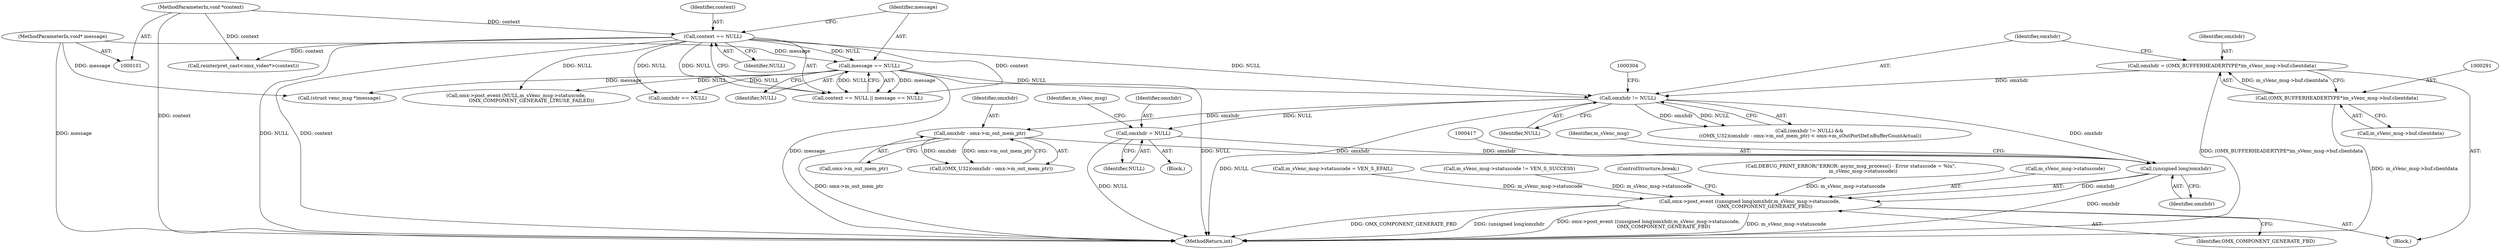 digraph "0_Android_7558d03e6498e970b761aa44fff6b2c659202d95_3@pointer" {
"1000416" [label="(Call,(unsigned long)omxhdr)"];
"1000407" [label="(Call,omxhdr = NULL)"];
"1000299" [label="(Call,omxhdr != NULL)"];
"1000288" [label="(Call,omxhdr = (OMX_BUFFERHEADERTYPE*)m_sVenc_msg->buf.clientdata)"];
"1000290" [label="(Call,(OMX_BUFFERHEADERTYPE*)m_sVenc_msg->buf.clientdata)"];
"1000123" [label="(Call,context == NULL)"];
"1000102" [label="(MethodParameterIn,void *context)"];
"1000126" [label="(Call,message == NULL)"];
"1000103" [label="(MethodParameterIn,void* message)"];
"1000305" [label="(Call,omxhdr - omx->m_out_mem_ptr)"];
"1000415" [label="(Call,omx->post_event ((unsigned long)omxhdr,m_sVenc_msg->statuscode,\n                    OMX_COMPONENT_GENERATE_FBD))"];
"1000299" [label="(Call,omxhdr != NULL)"];
"1000288" [label="(Call,omxhdr = (OMX_BUFFERHEADERTYPE*)m_sVenc_msg->buf.clientdata)"];
"1000124" [label="(Identifier,context)"];
"1000409" [label="(Identifier,NULL)"];
"1000289" [label="(Identifier,omxhdr)"];
"1000128" [label="(Identifier,NULL)"];
"1000137" [label="(Call,(struct venc_msg *)message)"];
"1000420" [label="(Identifier,m_sVenc_msg)"];
"1000123" [label="(Call,context == NULL)"];
"1000416" [label="(Call,(unsigned long)omxhdr)"];
"1000406" [label="(Block,)"];
"1000125" [label="(Identifier,NULL)"];
"1000152" [label="(Call,DEBUG_PRINT_ERROR(\"ERROR: async_msg_process() - Error statuscode = %lu\",\n                m_sVenc_msg->statuscode))"];
"1000429" [label="(Call,omx->post_event (NULL,m_sVenc_msg->statuscode,\n                    OMX_COMPONENT_GENERATE_LTRUSE_FAILED))"];
"1000292" [label="(Call,m_sVenc_msg->buf.clientdata)"];
"1000142" [label="(Call,reinterpret_cast<omx_video*>(context))"];
"1000408" [label="(Identifier,omxhdr)"];
"1000418" [label="(Identifier,omxhdr)"];
"1000415" [label="(Call,omx->post_event ((unsigned long)omxhdr,m_sVenc_msg->statuscode,\n                    OMX_COMPONENT_GENERATE_FBD))"];
"1000127" [label="(Identifier,message)"];
"1000126" [label="(Call,message == NULL)"];
"1000419" [label="(Call,m_sVenc_msg->statuscode)"];
"1000410" [label="(Call,m_sVenc_msg->statuscode = VEN_S_EFAIL)"];
"1000176" [label="(Block,)"];
"1000407" [label="(Call,omxhdr = NULL)"];
"1000301" [label="(Identifier,NULL)"];
"1000103" [label="(MethodParameterIn,void* message)"];
"1000146" [label="(Call,m_sVenc_msg->statuscode != VEN_S_SUCCESS)"];
"1000290" [label="(Call,(OMX_BUFFERHEADERTYPE*)m_sVenc_msg->buf.clientdata)"];
"1000306" [label="(Identifier,omxhdr)"];
"1000237" [label="(Call,omxhdr == NULL)"];
"1000298" [label="(Call,(omxhdr != NULL) &&\n ((OMX_U32)(omxhdr - omx->m_out_mem_ptr) < omx->m_sOutPortDef.nBufferCountActual))"];
"1000102" [label="(MethodParameterIn,void *context)"];
"1000300" [label="(Identifier,omxhdr)"];
"1000303" [label="(Call,(OMX_U32)(omxhdr - omx->m_out_mem_ptr))"];
"1000445" [label="(MethodReturn,int)"];
"1000412" [label="(Identifier,m_sVenc_msg)"];
"1000122" [label="(Call,context == NULL || message == NULL)"];
"1000422" [label="(Identifier,OMX_COMPONENT_GENERATE_FBD)"];
"1000305" [label="(Call,omxhdr - omx->m_out_mem_ptr)"];
"1000307" [label="(Call,omx->m_out_mem_ptr)"];
"1000423" [label="(ControlStructure,break;)"];
"1000416" -> "1000415"  [label="AST: "];
"1000416" -> "1000418"  [label="CFG: "];
"1000417" -> "1000416"  [label="AST: "];
"1000418" -> "1000416"  [label="AST: "];
"1000420" -> "1000416"  [label="CFG: "];
"1000416" -> "1000445"  [label="DDG: omxhdr"];
"1000416" -> "1000415"  [label="DDG: omxhdr"];
"1000407" -> "1000416"  [label="DDG: omxhdr"];
"1000305" -> "1000416"  [label="DDG: omxhdr"];
"1000299" -> "1000416"  [label="DDG: omxhdr"];
"1000407" -> "1000406"  [label="AST: "];
"1000407" -> "1000409"  [label="CFG: "];
"1000408" -> "1000407"  [label="AST: "];
"1000409" -> "1000407"  [label="AST: "];
"1000412" -> "1000407"  [label="CFG: "];
"1000407" -> "1000445"  [label="DDG: NULL"];
"1000299" -> "1000407"  [label="DDG: NULL"];
"1000299" -> "1000298"  [label="AST: "];
"1000299" -> "1000301"  [label="CFG: "];
"1000300" -> "1000299"  [label="AST: "];
"1000301" -> "1000299"  [label="AST: "];
"1000304" -> "1000299"  [label="CFG: "];
"1000298" -> "1000299"  [label="CFG: "];
"1000299" -> "1000445"  [label="DDG: NULL"];
"1000299" -> "1000298"  [label="DDG: omxhdr"];
"1000299" -> "1000298"  [label="DDG: NULL"];
"1000288" -> "1000299"  [label="DDG: omxhdr"];
"1000123" -> "1000299"  [label="DDG: NULL"];
"1000126" -> "1000299"  [label="DDG: NULL"];
"1000299" -> "1000305"  [label="DDG: omxhdr"];
"1000288" -> "1000176"  [label="AST: "];
"1000288" -> "1000290"  [label="CFG: "];
"1000289" -> "1000288"  [label="AST: "];
"1000290" -> "1000288"  [label="AST: "];
"1000300" -> "1000288"  [label="CFG: "];
"1000288" -> "1000445"  [label="DDG: (OMX_BUFFERHEADERTYPE*)m_sVenc_msg->buf.clientdata"];
"1000290" -> "1000288"  [label="DDG: m_sVenc_msg->buf.clientdata"];
"1000290" -> "1000292"  [label="CFG: "];
"1000291" -> "1000290"  [label="AST: "];
"1000292" -> "1000290"  [label="AST: "];
"1000290" -> "1000445"  [label="DDG: m_sVenc_msg->buf.clientdata"];
"1000123" -> "1000122"  [label="AST: "];
"1000123" -> "1000125"  [label="CFG: "];
"1000124" -> "1000123"  [label="AST: "];
"1000125" -> "1000123"  [label="AST: "];
"1000127" -> "1000123"  [label="CFG: "];
"1000122" -> "1000123"  [label="CFG: "];
"1000123" -> "1000445"  [label="DDG: NULL"];
"1000123" -> "1000445"  [label="DDG: context"];
"1000123" -> "1000122"  [label="DDG: context"];
"1000123" -> "1000122"  [label="DDG: NULL"];
"1000102" -> "1000123"  [label="DDG: context"];
"1000123" -> "1000126"  [label="DDG: NULL"];
"1000123" -> "1000142"  [label="DDG: context"];
"1000123" -> "1000237"  [label="DDG: NULL"];
"1000123" -> "1000429"  [label="DDG: NULL"];
"1000102" -> "1000101"  [label="AST: "];
"1000102" -> "1000445"  [label="DDG: context"];
"1000102" -> "1000142"  [label="DDG: context"];
"1000126" -> "1000122"  [label="AST: "];
"1000126" -> "1000128"  [label="CFG: "];
"1000127" -> "1000126"  [label="AST: "];
"1000128" -> "1000126"  [label="AST: "];
"1000122" -> "1000126"  [label="CFG: "];
"1000126" -> "1000445"  [label="DDG: message"];
"1000126" -> "1000445"  [label="DDG: NULL"];
"1000126" -> "1000122"  [label="DDG: message"];
"1000126" -> "1000122"  [label="DDG: NULL"];
"1000103" -> "1000126"  [label="DDG: message"];
"1000126" -> "1000137"  [label="DDG: message"];
"1000126" -> "1000237"  [label="DDG: NULL"];
"1000126" -> "1000429"  [label="DDG: NULL"];
"1000103" -> "1000101"  [label="AST: "];
"1000103" -> "1000445"  [label="DDG: message"];
"1000103" -> "1000137"  [label="DDG: message"];
"1000305" -> "1000303"  [label="AST: "];
"1000305" -> "1000307"  [label="CFG: "];
"1000306" -> "1000305"  [label="AST: "];
"1000307" -> "1000305"  [label="AST: "];
"1000303" -> "1000305"  [label="CFG: "];
"1000305" -> "1000445"  [label="DDG: omx->m_out_mem_ptr"];
"1000305" -> "1000303"  [label="DDG: omxhdr"];
"1000305" -> "1000303"  [label="DDG: omx->m_out_mem_ptr"];
"1000415" -> "1000176"  [label="AST: "];
"1000415" -> "1000422"  [label="CFG: "];
"1000419" -> "1000415"  [label="AST: "];
"1000422" -> "1000415"  [label="AST: "];
"1000423" -> "1000415"  [label="CFG: "];
"1000415" -> "1000445"  [label="DDG: OMX_COMPONENT_GENERATE_FBD"];
"1000415" -> "1000445"  [label="DDG: (unsigned long)omxhdr"];
"1000415" -> "1000445"  [label="DDG: omx->post_event ((unsigned long)omxhdr,m_sVenc_msg->statuscode,\n                    OMX_COMPONENT_GENERATE_FBD)"];
"1000415" -> "1000445"  [label="DDG: m_sVenc_msg->statuscode"];
"1000410" -> "1000415"  [label="DDG: m_sVenc_msg->statuscode"];
"1000152" -> "1000415"  [label="DDG: m_sVenc_msg->statuscode"];
"1000146" -> "1000415"  [label="DDG: m_sVenc_msg->statuscode"];
}
